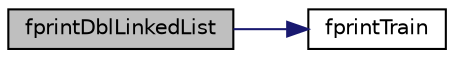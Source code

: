 digraph "fprintDblLinkedList"
{
 // LATEX_PDF_SIZE
  edge [fontname="Helvetica",fontsize="10",labelfontname="Helvetica",labelfontsize="10"];
  node [fontname="Helvetica",fontsize="10",shape=record];
  rankdir="LR";
  Node1 [label="fprintDblLinkedList",height=0.2,width=0.4,color="black", fillcolor="grey75", style="filled", fontcolor="black",tooltip=" "];
  Node1 -> Node2 [color="midnightblue",fontsize="10",style="solid"];
  Node2 [label="fprintTrain",height=0.2,width=0.4,color="black", fillcolor="white", style="filled",URL="$list_8c.html#abb2fbfedce9f589dcf7520618bcee767",tooltip=" "];
}
